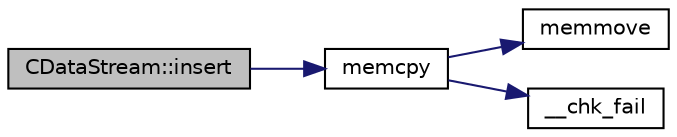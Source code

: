 digraph "CDataStream::insert"
{
  edge [fontname="Helvetica",fontsize="10",labelfontname="Helvetica",labelfontsize="10"];
  node [fontname="Helvetica",fontsize="10",shape=record];
  rankdir="LR";
  Node303 [label="CDataStream::insert",height=0.2,width=0.4,color="black", fillcolor="grey75", style="filled", fontcolor="black"];
  Node303 -> Node304 [color="midnightblue",fontsize="10",style="solid",fontname="Helvetica"];
  Node304 [label="memcpy",height=0.2,width=0.4,color="black", fillcolor="white", style="filled",URL="$d5/d9f/glibc__compat_8cpp.html#a0f46826ab0466591e136db24394923cf"];
  Node304 -> Node305 [color="midnightblue",fontsize="10",style="solid",fontname="Helvetica"];
  Node305 [label="memmove",height=0.2,width=0.4,color="black", fillcolor="white", style="filled",URL="$d5/d9f/glibc__compat_8cpp.html#a9778d49e9029dd75bc53ecbbf9f5e9a1"];
  Node304 -> Node306 [color="midnightblue",fontsize="10",style="solid",fontname="Helvetica"];
  Node306 [label="__chk_fail",height=0.2,width=0.4,color="black", fillcolor="white", style="filled",URL="$d5/d9f/glibc__compat_8cpp.html#a424ac71631da5ada2976630ff67051d1"];
}
